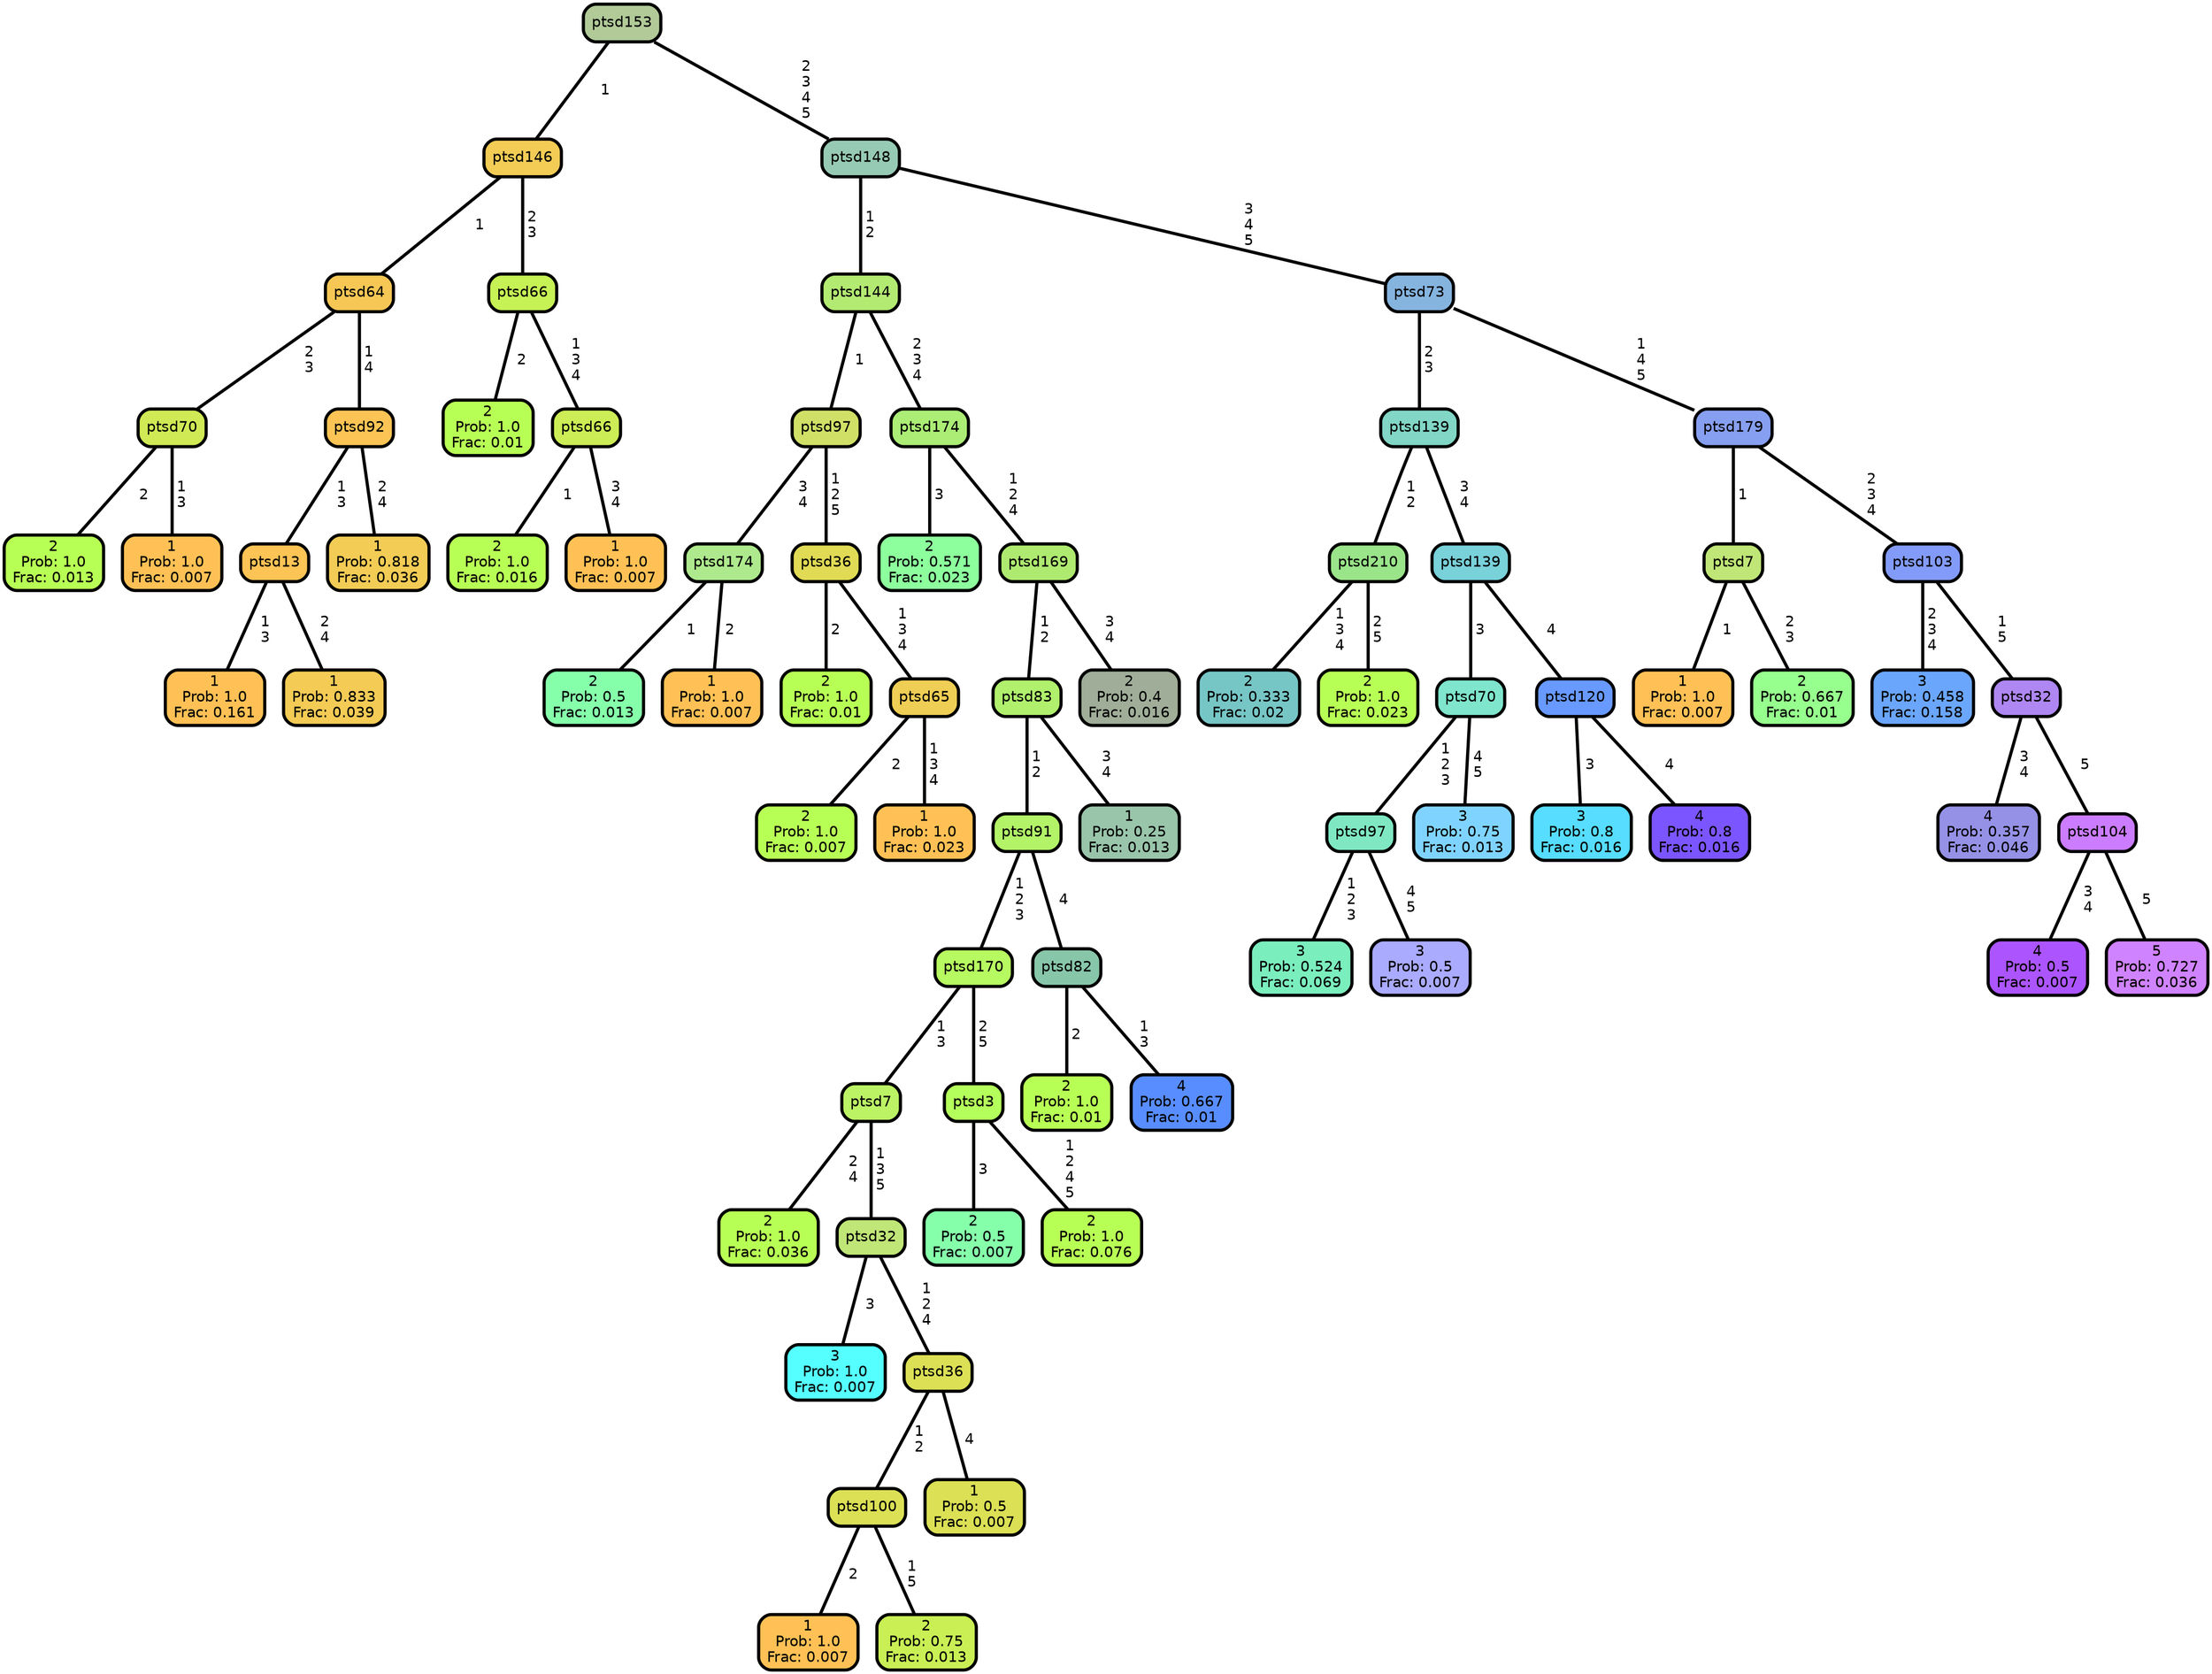 graph Tree {
node [shape=box, style="filled, rounded",color="black",penwidth="3",fontcolor="black",                 fontname=helvetica] ;
graph [ranksep="0 equally", splines=straight,                 bgcolor=transparent, dpi=60] ;
edge [fontname=helvetica, color=black] ;
0 [label="2
Prob: 1.0
Frac: 0.013", fillcolor="#b8ff55"] ;
1 [label="ptsd70",href=".//ptsd70.svg", fillcolor="#cfea55"] ;
2 [label="1
Prob: 1.0
Frac: 0.007", fillcolor="#ffc155"] ;
3 [label="ptsd64",href=".//ptsd64.svg", fillcolor="#f7c755"] ;
4 [label="1
Prob: 1.0
Frac: 0.161", fillcolor="#ffc155"] ;
5 [label="ptsd13",href=".//ptsd13.svg", fillcolor="#fcc355"] ;
6 [label="1
Prob: 0.833
Frac: 0.039", fillcolor="#f3cb55"] ;
7 [label="ptsd92",href=".//ptsd92.svg", fillcolor="#fbc455"] ;
8 [label="1
Prob: 0.818
Frac: 0.036", fillcolor="#f2cc55"] ;
9 [label="ptsd146",href=".//ptsd146.svg", fillcolor="#f2cc55"] ;
10 [label="2
Prob: 1.0
Frac: 0.01", fillcolor="#b8ff55"] ;
11 [label="ptsd66",href=".//ptsd66.svg", fillcolor="#c6f255"] ;
12 [label="2
Prob: 1.0
Frac: 0.016", fillcolor="#b8ff55"] ;
13 [label="ptsd66",href=".//ptsd66.svg", fillcolor="#cced55"] ;
14 [label="1
Prob: 1.0
Frac: 0.007", fillcolor="#ffc155"] ;
15 [label="ptsd153",href=".//ptsd153.svg", fillcolor="#b1ca98"] ;
16 [label="2
Prob: 0.5
Frac: 0.013", fillcolor="#86ffaa"] ;
17 [label="ptsd174",href=".//ptsd174.svg", fillcolor="#aeea8d"] ;
18 [label="1
Prob: 1.0
Frac: 0.007", fillcolor="#ffc155"] ;
19 [label="ptsd97",href=".//ptsd97.svg", fillcolor="#d0e067"] ;
20 [label="2
Prob: 1.0
Frac: 0.01", fillcolor="#b8ff55"] ;
21 [label="ptsd36",href=".//ptsd36.svg", fillcolor="#e1da55"] ;
22 [label="2
Prob: 1.0
Frac: 0.007", fillcolor="#b8ff55"] ;
23 [label="ptsd65",href=".//ptsd65.svg", fillcolor="#efce55"] ;
24 [label="1
Prob: 1.0
Frac: 0.023", fillcolor="#ffc155"] ;
25 [label="ptsd144",href=".//ptsd144.svg", fillcolor="#b3ea72"] ;
26 [label="2
Prob: 0.571
Frac: 0.023", fillcolor="#8dff9d"] ;
27 [label="ptsd174",href=".//ptsd174.svg", fillcolor="#abed75"] ;
28 [label="2
Prob: 1.0
Frac: 0.036", fillcolor="#b8ff55"] ;
29 [label="ptsd7",href=".//ptsd7.svg", fillcolor="#bcf365"] ;
30 [label="3
Prob: 1.0
Frac: 0.007", fillcolor="#55ffff"] ;
31 [label="ptsd32",href=".//ptsd32.svg", fillcolor="#c0e677"] ;
32 [label="1
Prob: 1.0
Frac: 0.007", fillcolor="#ffc155"] ;
33 [label="ptsd100",href=".//ptsd100.svg", fillcolor="#dbe055"] ;
34 [label="2
Prob: 0.75
Frac: 0.013", fillcolor="#c9ef55"] ;
35 [label="ptsd36",href=".//ptsd36.svg", fillcolor="#dbe055"] ;
36 [label="1
Prob: 0.5
Frac: 0.007", fillcolor="#dbe055"] ;
37 [label="ptsd170",href=".//ptsd170.svg", fillcolor="#b7f960"] ;
38 [label="2
Prob: 0.5
Frac: 0.007", fillcolor="#86ffaa"] ;
39 [label="ptsd3",href=".//ptsd3.svg", fillcolor="#b4ff5b"] ;
40 [label="2
Prob: 1.0
Frac: 0.076", fillcolor="#b8ff55"] ;
41 [label="ptsd91",href=".//ptsd91.svg", fillcolor="#b2f368"] ;
42 [label="2
Prob: 1.0
Frac: 0.01", fillcolor="#b8ff55"] ;
43 [label="ptsd82",href=".//ptsd82.svg", fillcolor="#88c6aa"] ;
44 [label="4
Prob: 0.667
Frac: 0.01", fillcolor="#588dff"] ;
45 [label="ptsd83",href=".//ptsd83.svg", fillcolor="#b0f06d"] ;
46 [label="1
Prob: 0.25
Frac: 0.013", fillcolor="#99c5aa"] ;
47 [label="ptsd169",href=".//ptsd169.svg", fillcolor="#afea70"] ;
48 [label="2
Prob: 0.4
Frac: 0.016", fillcolor="#a0ae99"] ;
49 [label="ptsd148",href=".//ptsd148.svg", fillcolor="#97cab4"] ;
50 [label="2
Prob: 0.333
Frac: 0.02", fillcolor="#77c6c6"] ;
51 [label="ptsd210",href=".//ptsd210.svg", fillcolor="#9ae489"] ;
52 [label="2
Prob: 1.0
Frac: 0.023", fillcolor="#b8ff55"] ;
53 [label="ptsd139",href=".//ptsd139.svg", fillcolor="#81d6c5"] ;
54 [label="3
Prob: 0.524
Frac: 0.069", fillcolor="#7beebe"] ;
55 [label="ptsd97",href=".//ptsd97.svg", fillcolor="#7fe8c3"] ;
56 [label="3
Prob: 0.5
Frac: 0.007", fillcolor="#aaaaff"] ;
57 [label="ptsd70",href=".//ptsd70.svg", fillcolor="#7fe5cc"] ;
58 [label="3
Prob: 0.75
Frac: 0.013", fillcolor="#7fd4ff"] ;
59 [label="ptsd139",href=".//ptsd139.svg", fillcolor="#79d1da"] ;
60 [label="3
Prob: 0.8
Frac: 0.016", fillcolor="#56ddff"] ;
61 [label="ptsd120",href=".//ptsd120.svg", fillcolor="#6899ff"] ;
62 [label="4
Prob: 0.8
Frac: 0.016", fillcolor="#7b55ff"] ;
63 [label="ptsd73",href=".//ptsd73.svg", fillcolor="#85b4df"] ;
64 [label="1
Prob: 1.0
Frac: 0.007", fillcolor="#ffc155"] ;
65 [label="ptsd7",href=".//ptsd7.svg", fillcolor="#c0e677"] ;
66 [label="2
Prob: 0.667
Frac: 0.01", fillcolor="#97ff8d"] ;
67 [label="ptsd179",href=".//ptsd179.svg", fillcolor="#879ff0"] ;
68 [label="3
Prob: 0.458
Frac: 0.158", fillcolor="#6aa6fb"] ;
69 [label="ptsd103",href=".//ptsd103.svg", fillcolor="#839bf8"] ;
70 [label="4
Prob: 0.357
Frac: 0.046", fillcolor="#9591e6"] ;
71 [label="ptsd32",href=".//ptsd32.svg", fillcolor="#af87f2"] ;
72 [label="4
Prob: 0.5
Frac: 0.007", fillcolor="#ac55ff"] ;
73 [label="ptsd104",href=".//ptsd104.svg", fillcolor="#cb7cff"] ;
74 [label="5
Prob: 0.727
Frac: 0.036", fillcolor="#d083ff"] ;
1 -- 0 [label=" 2",penwidth=3] ;
1 -- 2 [label=" 1\n 3",penwidth=3] ;
3 -- 1 [label=" 2\n 3",penwidth=3] ;
3 -- 7 [label=" 1\n 4",penwidth=3] ;
5 -- 4 [label=" 1\n 3",penwidth=3] ;
5 -- 6 [label=" 2\n 4",penwidth=3] ;
7 -- 5 [label=" 1\n 3",penwidth=3] ;
7 -- 8 [label=" 2\n 4",penwidth=3] ;
9 -- 3 [label=" 1",penwidth=3] ;
9 -- 11 [label=" 2\n 3",penwidth=3] ;
11 -- 10 [label=" 2",penwidth=3] ;
11 -- 13 [label=" 1\n 3\n 4",penwidth=3] ;
13 -- 12 [label=" 1",penwidth=3] ;
13 -- 14 [label=" 3\n 4",penwidth=3] ;
15 -- 9 [label=" 1",penwidth=3] ;
15 -- 49 [label=" 2\n 3\n 4\n 5",penwidth=3] ;
17 -- 16 [label=" 1",penwidth=3] ;
17 -- 18 [label=" 2",penwidth=3] ;
19 -- 17 [label=" 3\n 4",penwidth=3] ;
19 -- 21 [label=" 1\n 2\n 5",penwidth=3] ;
21 -- 20 [label=" 2",penwidth=3] ;
21 -- 23 [label=" 1\n 3\n 4",penwidth=3] ;
23 -- 22 [label=" 2",penwidth=3] ;
23 -- 24 [label=" 1\n 3\n 4",penwidth=3] ;
25 -- 19 [label=" 1",penwidth=3] ;
25 -- 27 [label=" 2\n 3\n 4",penwidth=3] ;
27 -- 26 [label=" 3",penwidth=3] ;
27 -- 47 [label=" 1\n 2\n 4",penwidth=3] ;
29 -- 28 [label=" 2\n 4",penwidth=3] ;
29 -- 31 [label=" 1\n 3\n 5",penwidth=3] ;
31 -- 30 [label=" 3",penwidth=3] ;
31 -- 35 [label=" 1\n 2\n 4",penwidth=3] ;
33 -- 32 [label=" 2",penwidth=3] ;
33 -- 34 [label=" 1\n 5",penwidth=3] ;
35 -- 33 [label=" 1\n 2",penwidth=3] ;
35 -- 36 [label=" 4",penwidth=3] ;
37 -- 29 [label=" 1\n 3",penwidth=3] ;
37 -- 39 [label=" 2\n 5",penwidth=3] ;
39 -- 38 [label=" 3",penwidth=3] ;
39 -- 40 [label=" 1\n 2\n 4\n 5",penwidth=3] ;
41 -- 37 [label=" 1\n 2\n 3",penwidth=3] ;
41 -- 43 [label=" 4",penwidth=3] ;
43 -- 42 [label=" 2",penwidth=3] ;
43 -- 44 [label=" 1\n 3",penwidth=3] ;
45 -- 41 [label=" 1\n 2",penwidth=3] ;
45 -- 46 [label=" 3\n 4",penwidth=3] ;
47 -- 45 [label=" 1\n 2",penwidth=3] ;
47 -- 48 [label=" 3\n 4",penwidth=3] ;
49 -- 25 [label=" 1\n 2",penwidth=3] ;
49 -- 63 [label=" 3\n 4\n 5",penwidth=3] ;
51 -- 50 [label=" 1\n 3\n 4",penwidth=3] ;
51 -- 52 [label=" 2\n 5",penwidth=3] ;
53 -- 51 [label=" 1\n 2",penwidth=3] ;
53 -- 59 [label=" 3\n 4",penwidth=3] ;
55 -- 54 [label=" 1\n 2\n 3",penwidth=3] ;
55 -- 56 [label=" 4\n 5",penwidth=3] ;
57 -- 55 [label=" 1\n 2\n 3",penwidth=3] ;
57 -- 58 [label=" 4\n 5",penwidth=3] ;
59 -- 57 [label=" 3",penwidth=3] ;
59 -- 61 [label=" 4",penwidth=3] ;
61 -- 60 [label=" 3",penwidth=3] ;
61 -- 62 [label=" 4",penwidth=3] ;
63 -- 53 [label=" 2\n 3",penwidth=3] ;
63 -- 67 [label=" 1\n 4\n 5",penwidth=3] ;
65 -- 64 [label=" 1",penwidth=3] ;
65 -- 66 [label=" 2\n 3",penwidth=3] ;
67 -- 65 [label=" 1",penwidth=3] ;
67 -- 69 [label=" 2\n 3\n 4",penwidth=3] ;
69 -- 68 [label=" 2\n 3\n 4",penwidth=3] ;
69 -- 71 [label=" 1\n 5",penwidth=3] ;
71 -- 70 [label=" 3\n 4",penwidth=3] ;
71 -- 73 [label=" 5",penwidth=3] ;
73 -- 72 [label=" 3\n 4",penwidth=3] ;
73 -- 74 [label=" 5",penwidth=3] ;
{rank = same;}}